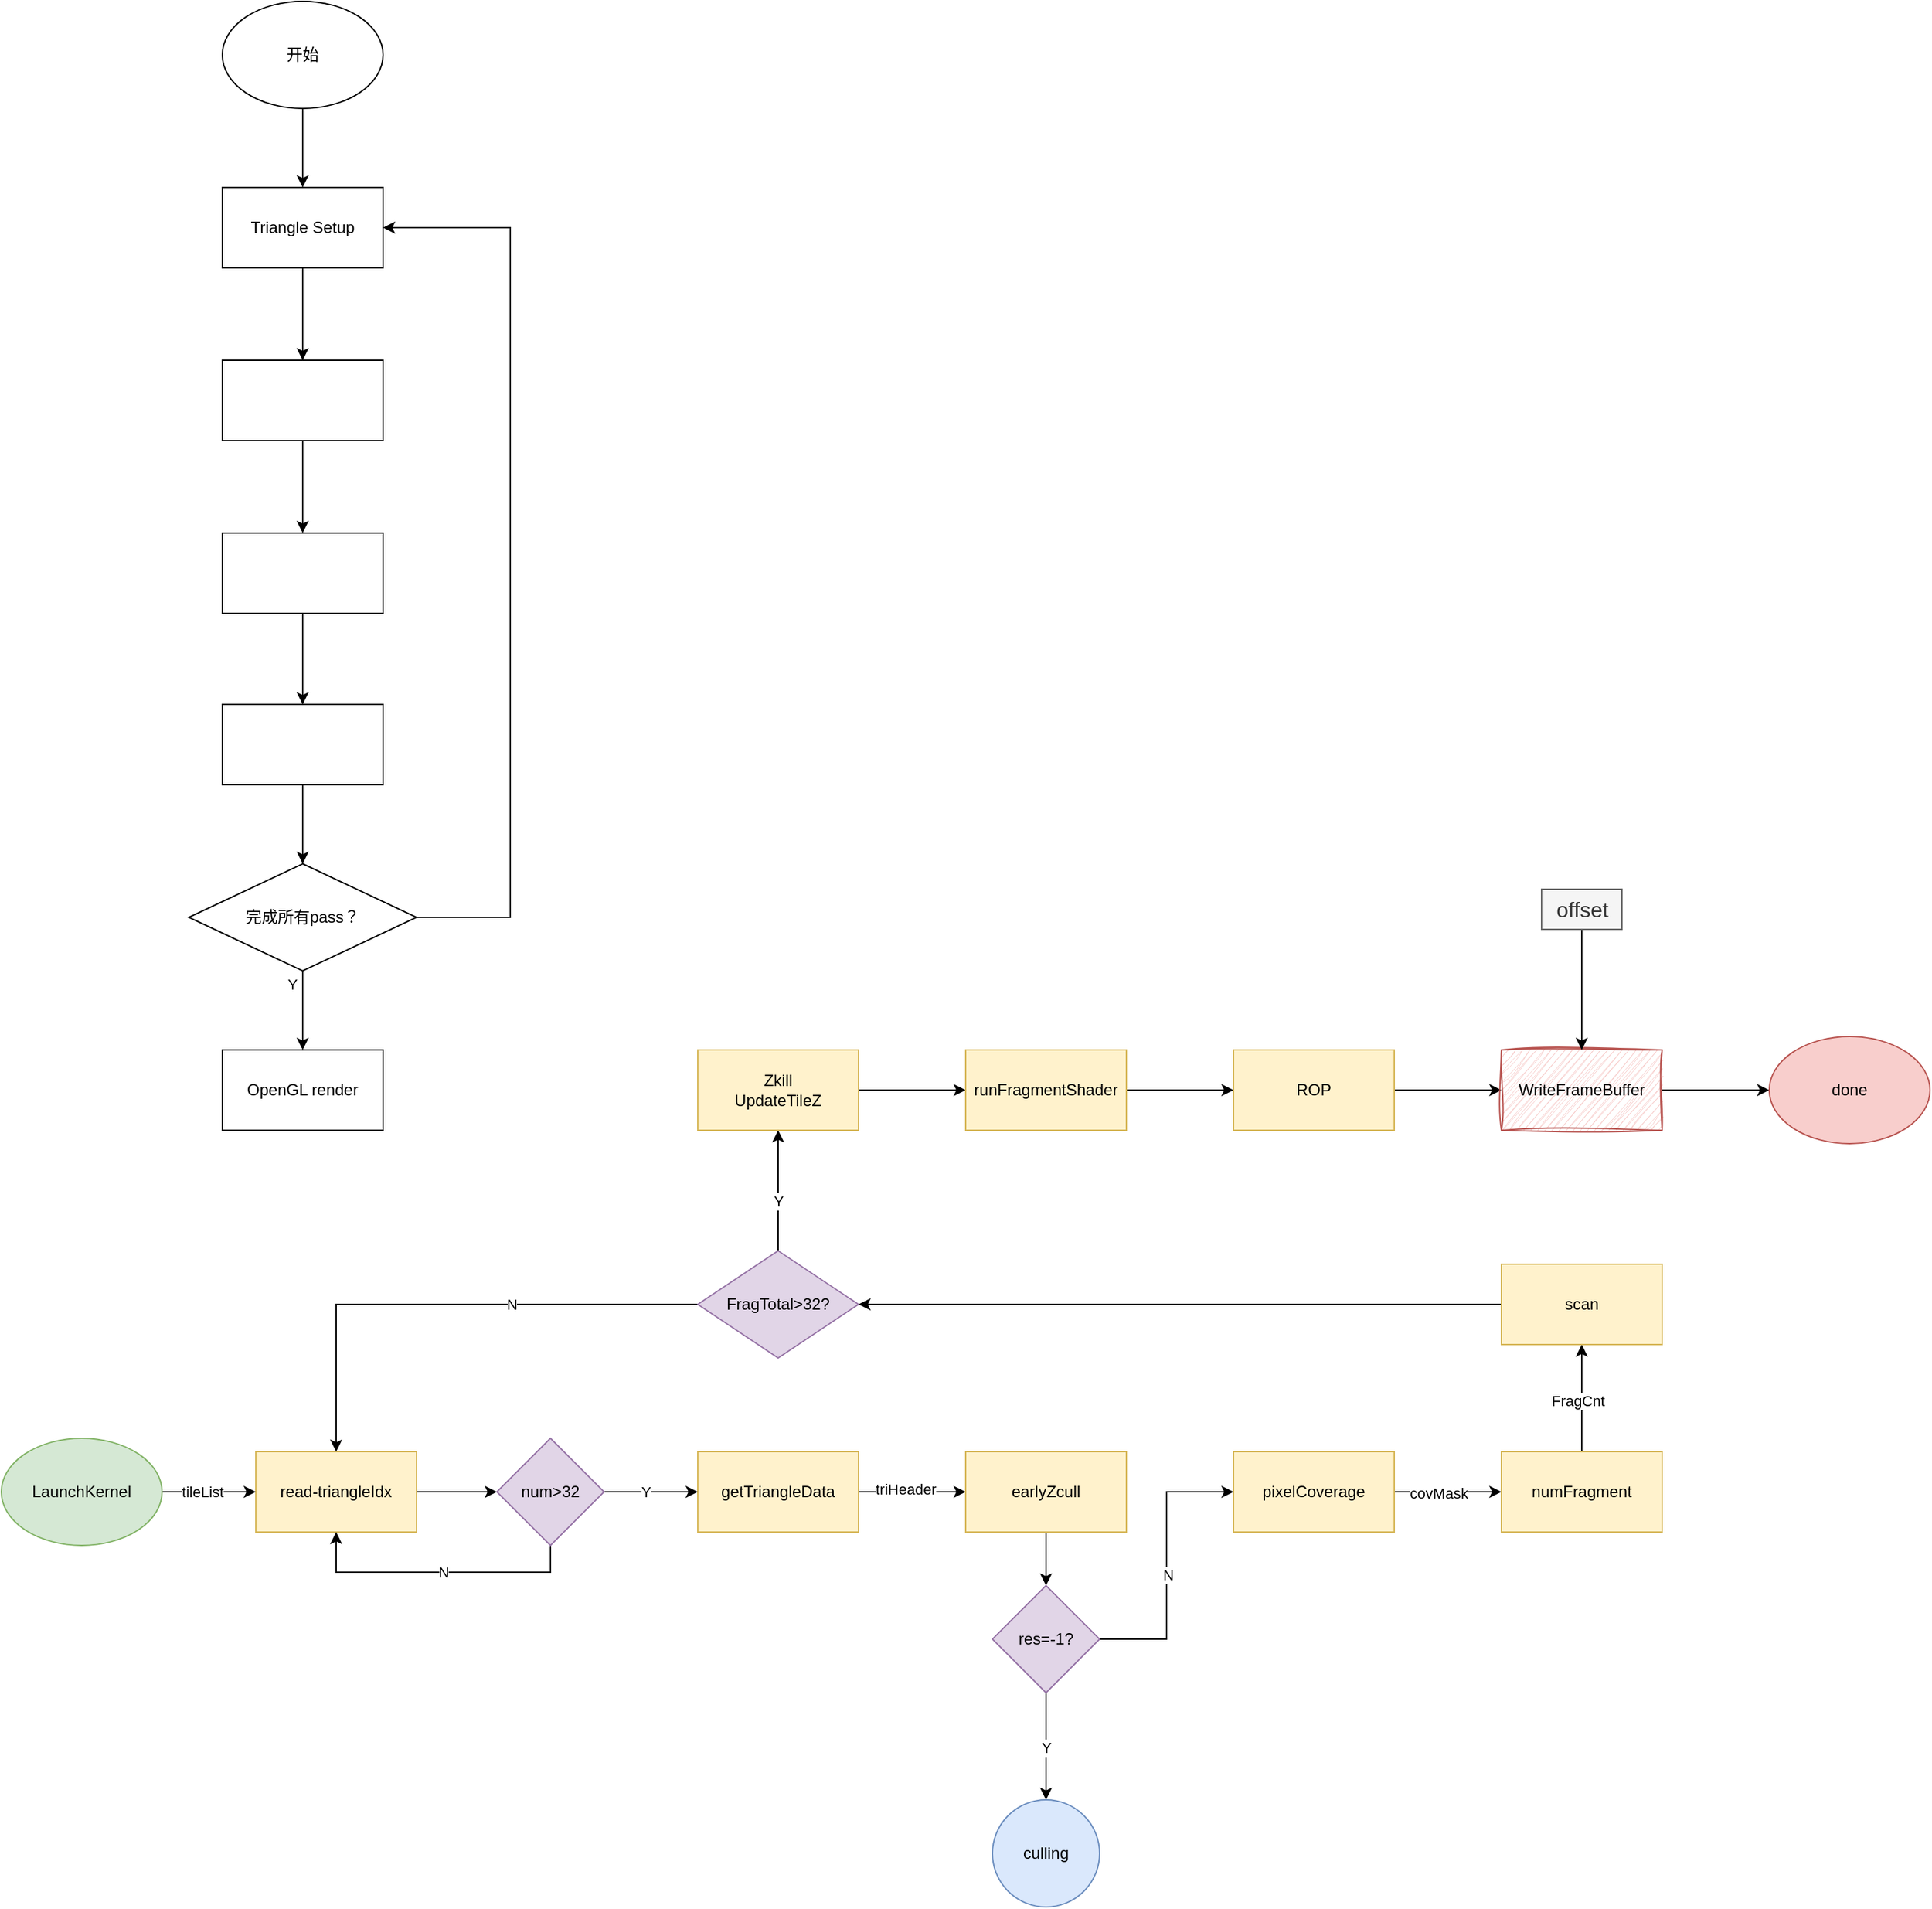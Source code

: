 <mxfile version="24.2.7" type="github">
  <diagram name="第 1 页" id="T6Q55vg58bslfouwRuF3">
    <mxGraphModel dx="2277" dy="1988" grid="1" gridSize="10" guides="1" tooltips="1" connect="1" arrows="1" fold="1" page="1" pageScale="1" pageWidth="827" pageHeight="1169" math="0" shadow="0">
      <root>
        <mxCell id="0" />
        <mxCell id="1" parent="0" />
        <mxCell id="O7zSQvzKoPBCbMSIORTm-7" value="" style="edgeStyle=orthogonalEdgeStyle;rounded=0;orthogonalLoop=1;jettySize=auto;html=1;" parent="1" source="O7zSQvzKoPBCbMSIORTm-1" target="O7zSQvzKoPBCbMSIORTm-6" edge="1">
          <mxGeometry relative="1" as="geometry" />
        </mxCell>
        <mxCell id="O7zSQvzKoPBCbMSIORTm-1" value="read-triangleIdx" style="rounded=0;whiteSpace=wrap;html=1;fillColor=#fff2cc;strokeColor=#d6b656;" parent="1" vertex="1">
          <mxGeometry y="240" width="120" height="60" as="geometry" />
        </mxCell>
        <mxCell id="O7zSQvzKoPBCbMSIORTm-14" value="" style="edgeStyle=orthogonalEdgeStyle;rounded=0;orthogonalLoop=1;jettySize=auto;html=1;" parent="1" source="O7zSQvzKoPBCbMSIORTm-2" target="O7zSQvzKoPBCbMSIORTm-13" edge="1">
          <mxGeometry relative="1" as="geometry" />
        </mxCell>
        <mxCell id="O7zSQvzKoPBCbMSIORTm-20" value="triHeader" style="edgeLabel;html=1;align=center;verticalAlign=middle;resizable=0;points=[];" parent="O7zSQvzKoPBCbMSIORTm-14" vertex="1" connectable="0">
          <mxGeometry x="-0.121" y="2" relative="1" as="geometry">
            <mxPoint as="offset" />
          </mxGeometry>
        </mxCell>
        <mxCell id="O7zSQvzKoPBCbMSIORTm-2" value="getTriangleData" style="rounded=0;whiteSpace=wrap;html=1;fillColor=#fff2cc;strokeColor=#d6b656;" parent="1" vertex="1">
          <mxGeometry x="330" y="240" width="120" height="60" as="geometry" />
        </mxCell>
        <mxCell id="O7zSQvzKoPBCbMSIORTm-8" style="edgeStyle=orthogonalEdgeStyle;rounded=0;orthogonalLoop=1;jettySize=auto;html=1;entryX=0.5;entryY=1;entryDx=0;entryDy=0;exitX=0.5;exitY=1;exitDx=0;exitDy=0;" parent="1" source="O7zSQvzKoPBCbMSIORTm-6" target="O7zSQvzKoPBCbMSIORTm-1" edge="1">
          <mxGeometry relative="1" as="geometry">
            <mxPoint x="250" y="320" as="sourcePoint" />
            <mxPoint x="90" y="350" as="targetPoint" />
          </mxGeometry>
        </mxCell>
        <mxCell id="O7zSQvzKoPBCbMSIORTm-10" value="N" style="edgeLabel;html=1;align=center;verticalAlign=middle;resizable=0;points=[];" parent="O7zSQvzKoPBCbMSIORTm-8" vertex="1" connectable="0">
          <mxGeometry x="0.051" y="-3" relative="1" as="geometry">
            <mxPoint x="10" y="3" as="offset" />
          </mxGeometry>
        </mxCell>
        <mxCell id="O7zSQvzKoPBCbMSIORTm-11" value="" style="edgeStyle=orthogonalEdgeStyle;rounded=0;orthogonalLoop=1;jettySize=auto;html=1;" parent="1" source="O7zSQvzKoPBCbMSIORTm-6" target="O7zSQvzKoPBCbMSIORTm-2" edge="1">
          <mxGeometry relative="1" as="geometry" />
        </mxCell>
        <mxCell id="O7zSQvzKoPBCbMSIORTm-12" value="Y" style="edgeLabel;html=1;align=center;verticalAlign=middle;resizable=0;points=[];" parent="O7zSQvzKoPBCbMSIORTm-11" vertex="1" connectable="0">
          <mxGeometry x="0.065" y="-1" relative="1" as="geometry">
            <mxPoint x="-7" y="-1" as="offset" />
          </mxGeometry>
        </mxCell>
        <mxCell id="O7zSQvzKoPBCbMSIORTm-6" value="num&amp;gt;32" style="rhombus;whiteSpace=wrap;html=1;rounded=0;fillColor=#e1d5e7;strokeColor=#9673a6;" parent="1" vertex="1">
          <mxGeometry x="180" y="230" width="80" height="80" as="geometry" />
        </mxCell>
        <mxCell id="O7zSQvzKoPBCbMSIORTm-19" value="" style="edgeStyle=orthogonalEdgeStyle;rounded=0;orthogonalLoop=1;jettySize=auto;html=1;" parent="1" source="O7zSQvzKoPBCbMSIORTm-13" target="O7zSQvzKoPBCbMSIORTm-18" edge="1">
          <mxGeometry relative="1" as="geometry" />
        </mxCell>
        <mxCell id="O7zSQvzKoPBCbMSIORTm-13" value="earlyZcull" style="rounded=0;whiteSpace=wrap;html=1;fillColor=#fff2cc;strokeColor=#d6b656;" parent="1" vertex="1">
          <mxGeometry x="530" y="240" width="120" height="60" as="geometry" />
        </mxCell>
        <mxCell id="O7zSQvzKoPBCbMSIORTm-27" value="" style="edgeStyle=orthogonalEdgeStyle;rounded=0;orthogonalLoop=1;jettySize=auto;html=1;" parent="1" source="O7zSQvzKoPBCbMSIORTm-15" target="O7zSQvzKoPBCbMSIORTm-26" edge="1">
          <mxGeometry relative="1" as="geometry" />
        </mxCell>
        <mxCell id="O7zSQvzKoPBCbMSIORTm-28" value="covMask" style="edgeLabel;html=1;align=center;verticalAlign=middle;resizable=0;points=[];" parent="O7zSQvzKoPBCbMSIORTm-27" vertex="1" connectable="0">
          <mxGeometry x="-0.172" y="-1" relative="1" as="geometry">
            <mxPoint as="offset" />
          </mxGeometry>
        </mxCell>
        <mxCell id="O7zSQvzKoPBCbMSIORTm-15" value="pixelCoverage" style="rounded=0;whiteSpace=wrap;html=1;fillColor=#fff2cc;strokeColor=#d6b656;" parent="1" vertex="1">
          <mxGeometry x="730" y="240" width="120" height="60" as="geometry" />
        </mxCell>
        <mxCell id="O7zSQvzKoPBCbMSIORTm-21" style="edgeStyle=orthogonalEdgeStyle;rounded=0;orthogonalLoop=1;jettySize=auto;html=1;entryX=0;entryY=0.5;entryDx=0;entryDy=0;" parent="1" source="O7zSQvzKoPBCbMSIORTm-18" target="O7zSQvzKoPBCbMSIORTm-15" edge="1">
          <mxGeometry relative="1" as="geometry">
            <mxPoint x="710" y="320" as="targetPoint" />
          </mxGeometry>
        </mxCell>
        <mxCell id="O7zSQvzKoPBCbMSIORTm-25" value="N" style="edgeLabel;html=1;align=center;verticalAlign=middle;resizable=0;points=[];" parent="O7zSQvzKoPBCbMSIORTm-21" vertex="1" connectable="0">
          <mxGeometry x="-0.064" y="-1" relative="1" as="geometry">
            <mxPoint as="offset" />
          </mxGeometry>
        </mxCell>
        <mxCell id="O7zSQvzKoPBCbMSIORTm-23" value="" style="edgeStyle=orthogonalEdgeStyle;rounded=0;orthogonalLoop=1;jettySize=auto;html=1;" parent="1" source="O7zSQvzKoPBCbMSIORTm-18" target="O7zSQvzKoPBCbMSIORTm-22" edge="1">
          <mxGeometry relative="1" as="geometry" />
        </mxCell>
        <mxCell id="O7zSQvzKoPBCbMSIORTm-24" value="Y" style="edgeLabel;html=1;align=center;verticalAlign=middle;resizable=0;points=[];" parent="O7zSQvzKoPBCbMSIORTm-23" vertex="1" connectable="0">
          <mxGeometry x="0.007" relative="1" as="geometry">
            <mxPoint as="offset" />
          </mxGeometry>
        </mxCell>
        <mxCell id="O7zSQvzKoPBCbMSIORTm-18" value="res=-1?" style="rhombus;whiteSpace=wrap;html=1;rounded=0;fillColor=#e1d5e7;strokeColor=#9673a6;" parent="1" vertex="1">
          <mxGeometry x="550" y="340" width="80" height="80" as="geometry" />
        </mxCell>
        <mxCell id="O7zSQvzKoPBCbMSIORTm-22" value="culling" style="ellipse;whiteSpace=wrap;html=1;rounded=0;fillColor=#dae8fc;strokeColor=#6c8ebf;" parent="1" vertex="1">
          <mxGeometry x="550" y="500" width="80" height="80" as="geometry" />
        </mxCell>
        <mxCell id="O7zSQvzKoPBCbMSIORTm-30" value="" style="edgeStyle=orthogonalEdgeStyle;rounded=0;orthogonalLoop=1;jettySize=auto;html=1;" parent="1" source="O7zSQvzKoPBCbMSIORTm-26" target="O7zSQvzKoPBCbMSIORTm-29" edge="1">
          <mxGeometry relative="1" as="geometry" />
        </mxCell>
        <mxCell id="O7zSQvzKoPBCbMSIORTm-31" value="FragCnt" style="edgeLabel;html=1;align=center;verticalAlign=middle;resizable=0;points=[];" parent="O7zSQvzKoPBCbMSIORTm-30" vertex="1" connectable="0">
          <mxGeometry x="-0.053" y="3" relative="1" as="geometry">
            <mxPoint as="offset" />
          </mxGeometry>
        </mxCell>
        <mxCell id="O7zSQvzKoPBCbMSIORTm-26" value="numFragment" style="rounded=0;whiteSpace=wrap;html=1;fillColor=#fff2cc;strokeColor=#d6b656;" parent="1" vertex="1">
          <mxGeometry x="930" y="240" width="120" height="60" as="geometry" />
        </mxCell>
        <mxCell id="O7zSQvzKoPBCbMSIORTm-34" value="" style="edgeStyle=orthogonalEdgeStyle;rounded=0;orthogonalLoop=1;jettySize=auto;html=1;" parent="1" source="O7zSQvzKoPBCbMSIORTm-29" target="O7zSQvzKoPBCbMSIORTm-33" edge="1">
          <mxGeometry relative="1" as="geometry" />
        </mxCell>
        <mxCell id="O7zSQvzKoPBCbMSIORTm-29" value="scan" style="rounded=0;whiteSpace=wrap;html=1;fillColor=#fff2cc;strokeColor=#d6b656;" parent="1" vertex="1">
          <mxGeometry x="930" y="100" width="120" height="60" as="geometry" />
        </mxCell>
        <mxCell id="O7zSQvzKoPBCbMSIORTm-35" style="edgeStyle=orthogonalEdgeStyle;rounded=0;orthogonalLoop=1;jettySize=auto;html=1;entryX=0.5;entryY=0;entryDx=0;entryDy=0;" parent="1" source="O7zSQvzKoPBCbMSIORTm-33" target="O7zSQvzKoPBCbMSIORTm-1" edge="1">
          <mxGeometry relative="1" as="geometry" />
        </mxCell>
        <mxCell id="O7zSQvzKoPBCbMSIORTm-37" value="N" style="edgeLabel;html=1;align=center;verticalAlign=middle;resizable=0;points=[];" parent="O7zSQvzKoPBCbMSIORTm-35" vertex="1" connectable="0">
          <mxGeometry x="-0.269" relative="1" as="geometry">
            <mxPoint as="offset" />
          </mxGeometry>
        </mxCell>
        <mxCell id="O7zSQvzKoPBCbMSIORTm-39" value="" style="edgeStyle=orthogonalEdgeStyle;rounded=0;orthogonalLoop=1;jettySize=auto;html=1;" parent="1" source="O7zSQvzKoPBCbMSIORTm-33" target="O7zSQvzKoPBCbMSIORTm-38" edge="1">
          <mxGeometry relative="1" as="geometry" />
        </mxCell>
        <mxCell id="O7zSQvzKoPBCbMSIORTm-52" value="Y" style="edgeLabel;html=1;align=center;verticalAlign=middle;resizable=0;points=[];" parent="O7zSQvzKoPBCbMSIORTm-39" vertex="1" connectable="0">
          <mxGeometry x="-0.178" y="-1" relative="1" as="geometry">
            <mxPoint x="-1" as="offset" />
          </mxGeometry>
        </mxCell>
        <mxCell id="O7zSQvzKoPBCbMSIORTm-33" value="FragTotal&amp;gt;32?" style="rhombus;whiteSpace=wrap;html=1;rounded=0;fillColor=#e1d5e7;strokeColor=#9673a6;" parent="1" vertex="1">
          <mxGeometry x="330" y="90" width="120" height="80" as="geometry" />
        </mxCell>
        <mxCell id="O7zSQvzKoPBCbMSIORTm-43" value="" style="edgeStyle=orthogonalEdgeStyle;rounded=0;orthogonalLoop=1;jettySize=auto;html=1;" parent="1" source="O7zSQvzKoPBCbMSIORTm-38" target="O7zSQvzKoPBCbMSIORTm-42" edge="1">
          <mxGeometry relative="1" as="geometry" />
        </mxCell>
        <mxCell id="O7zSQvzKoPBCbMSIORTm-38" value="Zkill&lt;div&gt;UpdateTileZ&lt;/div&gt;" style="whiteSpace=wrap;html=1;rounded=0;fillColor=#fff2cc;strokeColor=#d6b656;" parent="1" vertex="1">
          <mxGeometry x="330" y="-60" width="120" height="60" as="geometry" />
        </mxCell>
        <mxCell id="O7zSQvzKoPBCbMSIORTm-45" value="" style="edgeStyle=orthogonalEdgeStyle;rounded=0;orthogonalLoop=1;jettySize=auto;html=1;" parent="1" source="O7zSQvzKoPBCbMSIORTm-42" target="O7zSQvzKoPBCbMSIORTm-44" edge="1">
          <mxGeometry relative="1" as="geometry" />
        </mxCell>
        <mxCell id="O7zSQvzKoPBCbMSIORTm-42" value="runFragmentShader" style="whiteSpace=wrap;html=1;rounded=0;fillColor=#fff2cc;strokeColor=#d6b656;" parent="1" vertex="1">
          <mxGeometry x="530" y="-60" width="120" height="60" as="geometry" />
        </mxCell>
        <mxCell id="O7zSQvzKoPBCbMSIORTm-47" value="" style="edgeStyle=orthogonalEdgeStyle;rounded=0;orthogonalLoop=1;jettySize=auto;html=1;" parent="1" source="O7zSQvzKoPBCbMSIORTm-44" target="O7zSQvzKoPBCbMSIORTm-46" edge="1">
          <mxGeometry relative="1" as="geometry" />
        </mxCell>
        <mxCell id="O7zSQvzKoPBCbMSIORTm-44" value="ROP" style="whiteSpace=wrap;html=1;rounded=0;fillColor=#fff2cc;strokeColor=#d6b656;" parent="1" vertex="1">
          <mxGeometry x="730" y="-60" width="120" height="60" as="geometry" />
        </mxCell>
        <mxCell id="O7zSQvzKoPBCbMSIORTm-51" value="" style="edgeStyle=orthogonalEdgeStyle;rounded=0;orthogonalLoop=1;jettySize=auto;html=1;" parent="1" source="O7zSQvzKoPBCbMSIORTm-46" target="O7zSQvzKoPBCbMSIORTm-50" edge="1">
          <mxGeometry relative="1" as="geometry" />
        </mxCell>
        <mxCell id="O7zSQvzKoPBCbMSIORTm-46" value="WriteFrameBuffer" style="whiteSpace=wrap;html=1;rounded=0;fillColor=#f8cecc;strokeColor=#b85450;sketch=1;curveFitting=1;jiggle=2;" parent="1" vertex="1">
          <mxGeometry x="930" y="-60" width="120" height="60" as="geometry" />
        </mxCell>
        <mxCell id="O7zSQvzKoPBCbMSIORTm-49" value="" style="edgeStyle=orthogonalEdgeStyle;rounded=0;orthogonalLoop=1;jettySize=auto;html=1;" parent="1" source="O7zSQvzKoPBCbMSIORTm-48" target="O7zSQvzKoPBCbMSIORTm-1" edge="1">
          <mxGeometry relative="1" as="geometry" />
        </mxCell>
        <mxCell id="O7zSQvzKoPBCbMSIORTm-57" value="tileList" style="edgeLabel;html=1;align=center;verticalAlign=middle;resizable=0;points=[];" parent="O7zSQvzKoPBCbMSIORTm-49" vertex="1" connectable="0">
          <mxGeometry x="0.217" y="-2" relative="1" as="geometry">
            <mxPoint x="-13" y="-2" as="offset" />
          </mxGeometry>
        </mxCell>
        <mxCell id="O7zSQvzKoPBCbMSIORTm-48" value="LaunchKernel" style="ellipse;whiteSpace=wrap;html=1;fillColor=#d5e8d4;strokeColor=#82b366;" parent="1" vertex="1">
          <mxGeometry x="-190" y="230" width="120" height="80" as="geometry" />
        </mxCell>
        <mxCell id="O7zSQvzKoPBCbMSIORTm-50" value="done" style="ellipse;whiteSpace=wrap;html=1;fillColor=#f8cecc;strokeColor=#b85450;" parent="1" vertex="1">
          <mxGeometry x="1130" y="-70" width="120" height="80" as="geometry" />
        </mxCell>
        <mxCell id="LtYpYw3FLkqCCiD07Xzr-5" value="" style="edgeStyle=orthogonalEdgeStyle;rounded=0;orthogonalLoop=1;jettySize=auto;html=1;" parent="1" source="LtYpYw3FLkqCCiD07Xzr-4" target="O7zSQvzKoPBCbMSIORTm-46" edge="1">
          <mxGeometry relative="1" as="geometry" />
        </mxCell>
        <mxCell id="LtYpYw3FLkqCCiD07Xzr-4" value="offset" style="text;html=1;align=center;verticalAlign=middle;resizable=0;points=[];autosize=1;strokeColor=#666666;fillColor=#f5f5f5;fontSize=16;fontColor=#333333;" parent="1" vertex="1">
          <mxGeometry x="960" y="-180" width="60" height="30" as="geometry" />
        </mxCell>
        <mxCell id="MLCowIscCtF2YX59dcxo-18" value="" style="edgeStyle=orthogonalEdgeStyle;rounded=0;orthogonalLoop=1;jettySize=auto;html=1;" edge="1" parent="1" source="MLCowIscCtF2YX59dcxo-1" target="MLCowIscCtF2YX59dcxo-2">
          <mxGeometry relative="1" as="geometry" />
        </mxCell>
        <mxCell id="MLCowIscCtF2YX59dcxo-1" value="开始" style="ellipse;whiteSpace=wrap;html=1;" vertex="1" parent="1">
          <mxGeometry x="-25" y="-843" width="120" height="80" as="geometry" />
        </mxCell>
        <mxCell id="MLCowIscCtF2YX59dcxo-5" value="" style="edgeStyle=orthogonalEdgeStyle;rounded=0;orthogonalLoop=1;jettySize=auto;html=1;" edge="1" parent="1" source="MLCowIscCtF2YX59dcxo-2" target="MLCowIscCtF2YX59dcxo-4">
          <mxGeometry relative="1" as="geometry" />
        </mxCell>
        <mxCell id="MLCowIscCtF2YX59dcxo-2" value="Triangle Setup" style="whiteSpace=wrap;html=1;" vertex="1" parent="1">
          <mxGeometry x="-25" y="-704" width="120" height="60" as="geometry" />
        </mxCell>
        <mxCell id="MLCowIscCtF2YX59dcxo-7" value="" style="edgeStyle=orthogonalEdgeStyle;rounded=0;orthogonalLoop=1;jettySize=auto;html=1;" edge="1" parent="1" source="MLCowIscCtF2YX59dcxo-4" target="MLCowIscCtF2YX59dcxo-6">
          <mxGeometry relative="1" as="geometry" />
        </mxCell>
        <mxCell id="MLCowIscCtF2YX59dcxo-4" value="" style="whiteSpace=wrap;html=1;" vertex="1" parent="1">
          <mxGeometry x="-25" y="-575" width="120" height="60" as="geometry" />
        </mxCell>
        <mxCell id="MLCowIscCtF2YX59dcxo-9" value="" style="edgeStyle=orthogonalEdgeStyle;rounded=0;orthogonalLoop=1;jettySize=auto;html=1;" edge="1" parent="1" source="MLCowIscCtF2YX59dcxo-6" target="MLCowIscCtF2YX59dcxo-8">
          <mxGeometry relative="1" as="geometry" />
        </mxCell>
        <mxCell id="MLCowIscCtF2YX59dcxo-6" value="" style="whiteSpace=wrap;html=1;" vertex="1" parent="1">
          <mxGeometry x="-25" y="-446" width="120" height="60" as="geometry" />
        </mxCell>
        <mxCell id="MLCowIscCtF2YX59dcxo-11" value="" style="edgeStyle=orthogonalEdgeStyle;rounded=0;orthogonalLoop=1;jettySize=auto;html=1;" edge="1" parent="1" source="MLCowIscCtF2YX59dcxo-8" target="MLCowIscCtF2YX59dcxo-10">
          <mxGeometry relative="1" as="geometry" />
        </mxCell>
        <mxCell id="MLCowIscCtF2YX59dcxo-8" value="" style="whiteSpace=wrap;html=1;" vertex="1" parent="1">
          <mxGeometry x="-25" y="-318" width="120" height="60" as="geometry" />
        </mxCell>
        <mxCell id="MLCowIscCtF2YX59dcxo-15" value="" style="edgeStyle=orthogonalEdgeStyle;rounded=0;orthogonalLoop=1;jettySize=auto;html=1;" edge="1" parent="1" source="MLCowIscCtF2YX59dcxo-10" target="MLCowIscCtF2YX59dcxo-14">
          <mxGeometry relative="1" as="geometry" />
        </mxCell>
        <mxCell id="MLCowIscCtF2YX59dcxo-17" value="Y" style="edgeLabel;html=1;align=center;verticalAlign=middle;resizable=0;points=[];" vertex="1" connectable="0" parent="MLCowIscCtF2YX59dcxo-15">
          <mxGeometry x="-0.055" y="2" relative="1" as="geometry">
            <mxPoint x="-10" y="-18" as="offset" />
          </mxGeometry>
        </mxCell>
        <mxCell id="MLCowIscCtF2YX59dcxo-19" style="edgeStyle=orthogonalEdgeStyle;rounded=0;orthogonalLoop=1;jettySize=auto;html=1;entryX=1;entryY=0.5;entryDx=0;entryDy=0;" edge="1" parent="1" source="MLCowIscCtF2YX59dcxo-10" target="MLCowIscCtF2YX59dcxo-2">
          <mxGeometry relative="1" as="geometry">
            <Array as="points">
              <mxPoint x="190" y="-159" />
              <mxPoint x="190" y="-674" />
            </Array>
          </mxGeometry>
        </mxCell>
        <mxCell id="MLCowIscCtF2YX59dcxo-10" value="完成所有pass？" style="rhombus;whiteSpace=wrap;html=1;" vertex="1" parent="1">
          <mxGeometry x="-50" y="-199" width="170" height="80" as="geometry" />
        </mxCell>
        <mxCell id="MLCowIscCtF2YX59dcxo-14" value="OpenGL render" style="whiteSpace=wrap;html=1;" vertex="1" parent="1">
          <mxGeometry x="-25" y="-60" width="120" height="60" as="geometry" />
        </mxCell>
      </root>
    </mxGraphModel>
  </diagram>
</mxfile>
